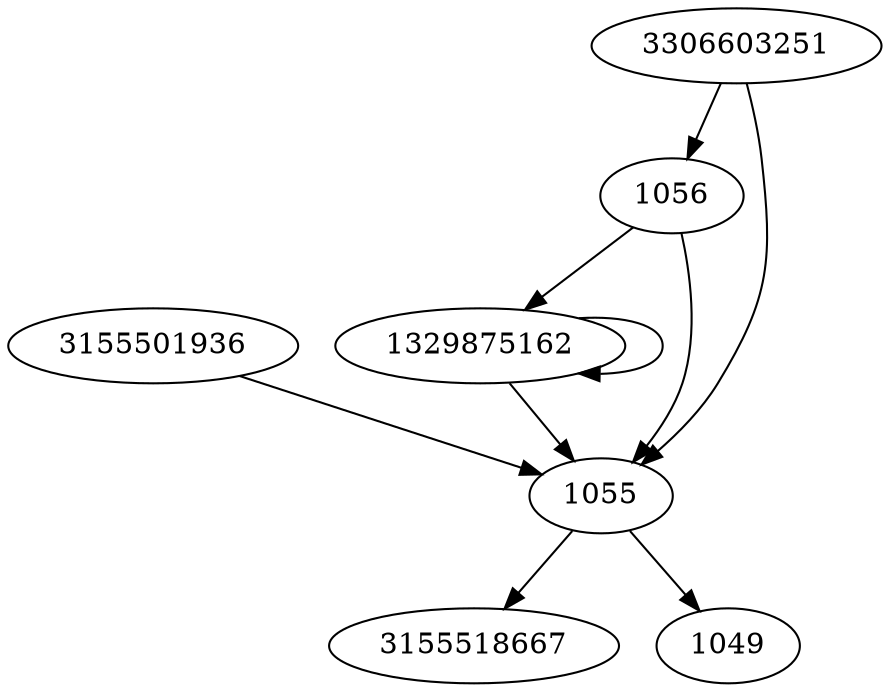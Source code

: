 digraph  {
1056;
3155518667;
3155501936;
3306603251;
1049;
1329875162;
1055;
1056 -> 1055;
1056 -> 1329875162;
3155501936 -> 1055;
3306603251 -> 1055;
3306603251 -> 1056;
1329875162 -> 1055;
1329875162 -> 1329875162;
1055 -> 3155518667;
1055 -> 1049;
}
